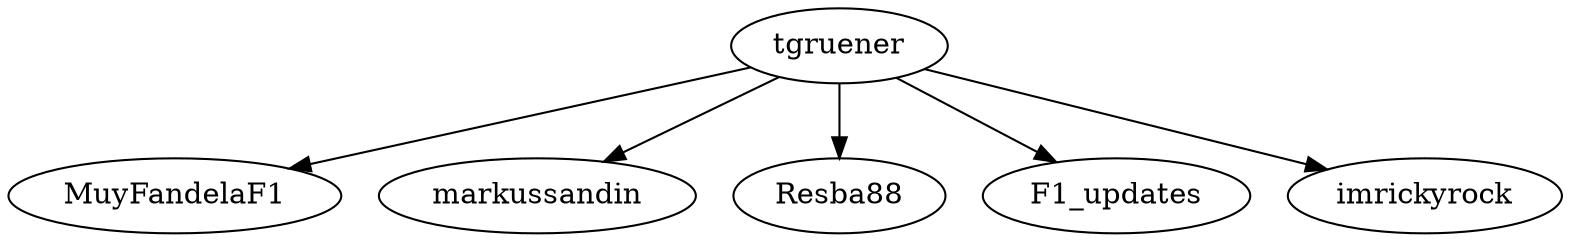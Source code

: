 strict digraph {
"tgruener" -> "MuyFandelaF1"
"tgruener" -> "markussandin"
"tgruener" -> "Resba88"
"tgruener" -> "F1_updates"
"tgruener" -> "imrickyrock"
}